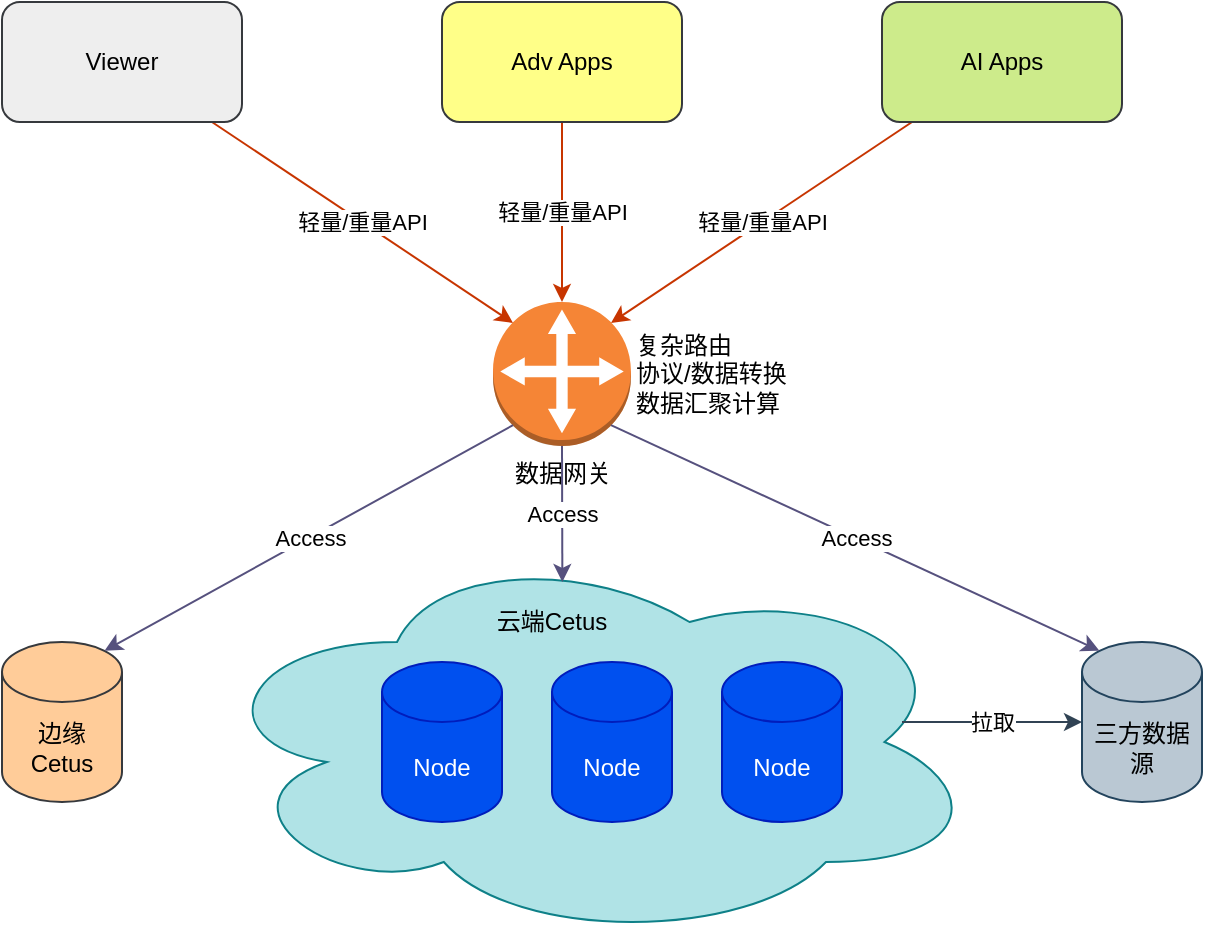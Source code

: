 <mxfile version="13.9.9" type="device"><diagram id="V3k1GM_uDK7blv9bH_ip" name="第 1 页"><mxGraphModel dx="1086" dy="926" grid="1" gridSize="10" guides="1" tooltips="1" connect="1" arrows="1" fold="1" page="1" pageScale="1" pageWidth="1169" pageHeight="827" math="0" shadow="0"><root><mxCell id="0"/><mxCell id="1" parent="0"/><mxCell id="gb47OSPC1r8byWadB7eI-15" value="轻量/重量API" style="rounded=0;orthogonalLoop=1;jettySize=auto;html=1;strokeColor=#C73500;fillColor=#fa6800;entryX=0.145;entryY=0.145;entryDx=0;entryDy=0;entryPerimeter=0;" parent="1" source="gb47OSPC1r8byWadB7eI-16" target="G6a4TVT8A_s6tCuuw_t0-1" edge="1"><mxGeometry relative="1" as="geometry"/></mxCell><mxCell id="gb47OSPC1r8byWadB7eI-16" value="Viewer" style="rounded=1;whiteSpace=wrap;html=1;fillColor=#eeeeee;strokeColor=#36393d;" parent="1" vertex="1"><mxGeometry x="40" y="40" width="120" height="60" as="geometry"/></mxCell><mxCell id="gb47OSPC1r8byWadB7eI-17" value="轻量/重量API" style="rounded=0;orthogonalLoop=1;jettySize=auto;html=1;entryX=0.5;entryY=0;entryDx=0;entryDy=0;entryPerimeter=0;strokeColor=#C73500;fillColor=#fa6800;" parent="1" source="gb47OSPC1r8byWadB7eI-18" target="G6a4TVT8A_s6tCuuw_t0-1" edge="1"><mxGeometry relative="1" as="geometry"/></mxCell><mxCell id="gb47OSPC1r8byWadB7eI-18" value="Adv Apps" style="rounded=1;whiteSpace=wrap;html=1;fillColor=#ffff88;strokeColor=#36393d;" parent="1" vertex="1"><mxGeometry x="260" y="40" width="120" height="60" as="geometry"/></mxCell><mxCell id="gb47OSPC1r8byWadB7eI-19" value="轻量/重量API" style="rounded=0;orthogonalLoop=1;jettySize=auto;html=1;entryX=0.855;entryY=0.145;entryDx=0;entryDy=0;entryPerimeter=0;fillColor=#fa6800;strokeColor=#C73500;" parent="1" source="gb47OSPC1r8byWadB7eI-20" target="G6a4TVT8A_s6tCuuw_t0-1" edge="1"><mxGeometry relative="1" as="geometry"/></mxCell><mxCell id="gb47OSPC1r8byWadB7eI-20" value="AI Apps" style="rounded=1;whiteSpace=wrap;html=1;fillColor=#cdeb8b;strokeColor=#36393d;" parent="1" vertex="1"><mxGeometry x="480" y="40" width="120" height="60" as="geometry"/></mxCell><mxCell id="gb47OSPC1r8byWadB7eI-28" value="边缘&lt;br&gt;Cetus" style="shape=cylinder3;whiteSpace=wrap;html=1;boundedLbl=1;backgroundOutline=1;size=15;fillColor=#ffcc99;strokeColor=#36393d;" parent="1" vertex="1"><mxGeometry x="40" y="360" width="60" height="80" as="geometry"/></mxCell><mxCell id="gb47OSPC1r8byWadB7eI-57" value="" style="group" parent="1" vertex="1" connectable="0"><mxGeometry x="140" y="310" width="390" height="200" as="geometry"/></mxCell><mxCell id="gb47OSPC1r8byWadB7eI-58" value="" style="ellipse;shape=cloud;whiteSpace=wrap;html=1;fillColor=#b0e3e6;strokeColor=#0e8088;" parent="gb47OSPC1r8byWadB7eI-57" vertex="1"><mxGeometry width="390" height="200" as="geometry"/></mxCell><mxCell id="gb47OSPC1r8byWadB7eI-59" value="Node" style="shape=cylinder3;whiteSpace=wrap;html=1;boundedLbl=1;backgroundOutline=1;size=15;fillColor=#0050ef;strokeColor=#001DBC;fontColor=#ffffff;" parent="gb47OSPC1r8byWadB7eI-57" vertex="1"><mxGeometry x="90" y="60" width="60" height="80" as="geometry"/></mxCell><mxCell id="gb47OSPC1r8byWadB7eI-60" value="Node" style="shape=cylinder3;whiteSpace=wrap;html=1;boundedLbl=1;backgroundOutline=1;size=15;fillColor=#0050ef;strokeColor=#001DBC;fontColor=#ffffff;" parent="gb47OSPC1r8byWadB7eI-57" vertex="1"><mxGeometry x="175" y="60" width="60" height="80" as="geometry"/></mxCell><mxCell id="gb47OSPC1r8byWadB7eI-61" value="Node" style="shape=cylinder3;whiteSpace=wrap;html=1;boundedLbl=1;backgroundOutline=1;size=15;fillColor=#0050ef;strokeColor=#001DBC;fontColor=#ffffff;" parent="gb47OSPC1r8byWadB7eI-57" vertex="1"><mxGeometry x="260" y="60" width="60" height="80" as="geometry"/></mxCell><mxCell id="gb47OSPC1r8byWadB7eI-62" value="云端Cetus" style="text;html=1;strokeColor=none;fillColor=none;align=center;verticalAlign=middle;whiteSpace=wrap;rounded=0;" parent="gb47OSPC1r8byWadB7eI-57" vertex="1"><mxGeometry x="140" y="30" width="70" height="20" as="geometry"/></mxCell><mxCell id="G6a4TVT8A_s6tCuuw_t0-1" value="数据网关" style="outlineConnect=0;dashed=0;verticalLabelPosition=bottom;verticalAlign=top;align=center;html=1;shape=mxgraph.aws3.customer_gateway;fillColor=#F58536;gradientColor=none;" parent="1" vertex="1"><mxGeometry x="285.5" y="190" width="69" height="72" as="geometry"/></mxCell><mxCell id="G6a4TVT8A_s6tCuuw_t0-4" value="三方数据源" style="shape=cylinder3;whiteSpace=wrap;html=1;boundedLbl=1;backgroundOutline=1;size=15;fillColor=#bac8d3;strokeColor=#23445d;" parent="1" vertex="1"><mxGeometry x="580" y="360" width="60" height="80" as="geometry"/></mxCell><mxCell id="G6a4TVT8A_s6tCuuw_t0-6" value="Access" style="endArrow=classic;html=1;exitX=0.145;exitY=0.855;exitDx=0;exitDy=0;exitPerimeter=0;entryX=0.855;entryY=0;entryDx=0;entryDy=4.35;entryPerimeter=0;fillColor=#d0cee2;strokeColor=#56517e;" parent="1" source="G6a4TVT8A_s6tCuuw_t0-1" target="gb47OSPC1r8byWadB7eI-28" edge="1"><mxGeometry width="50" height="50" relative="1" as="geometry"><mxPoint x="450" y="340" as="sourcePoint"/><mxPoint x="500" y="290" as="targetPoint"/></mxGeometry></mxCell><mxCell id="G6a4TVT8A_s6tCuuw_t0-7" value="Access" style="endArrow=classic;html=1;exitX=0.5;exitY=1;exitDx=0;exitDy=0;exitPerimeter=0;entryX=0.462;entryY=0.1;entryDx=0;entryDy=0;entryPerimeter=0;fillColor=#d0cee2;strokeColor=#56517e;" parent="1" source="G6a4TVT8A_s6tCuuw_t0-1" target="gb47OSPC1r8byWadB7eI-58" edge="1"><mxGeometry width="50" height="50" relative="1" as="geometry"><mxPoint x="545.505" y="221.56" as="sourcePoint"/><mxPoint x="350" y="310" as="targetPoint"/></mxGeometry></mxCell><mxCell id="G6a4TVT8A_s6tCuuw_t0-8" value="Access" style="endArrow=classic;html=1;exitX=0.855;exitY=0.855;exitDx=0;exitDy=0;exitPerimeter=0;entryX=0.145;entryY=0;entryDx=0;entryDy=4.35;entryPerimeter=0;fillColor=#d0cee2;strokeColor=#56517e;" parent="1" source="G6a4TVT8A_s6tCuuw_t0-1" target="G6a4TVT8A_s6tCuuw_t0-4" edge="1"><mxGeometry width="50" height="50" relative="1" as="geometry"><mxPoint x="315.505" y="301.56" as="sourcePoint"/><mxPoint x="120" y="390" as="targetPoint"/></mxGeometry></mxCell><mxCell id="G6a4TVT8A_s6tCuuw_t0-10" value="拉取" style="endArrow=classic;html=1;entryX=0;entryY=0.5;entryDx=0;entryDy=0;entryPerimeter=0;fillColor=#647687;strokeColor=#314354;" parent="1" target="G6a4TVT8A_s6tCuuw_t0-4" edge="1"><mxGeometry width="50" height="50" relative="1" as="geometry"><mxPoint x="490" y="400" as="sourcePoint"/><mxPoint x="670" y="540" as="targetPoint"/></mxGeometry></mxCell><mxCell id="G6a4TVT8A_s6tCuuw_t0-11" value="复杂路由&lt;br&gt;&lt;div style=&quot;&quot;&gt;&lt;span&gt;协议/数据转换&lt;/span&gt;&lt;/div&gt;数据汇聚计算" style="text;html=1;strokeColor=none;fillColor=none;align=left;verticalAlign=middle;whiteSpace=wrap;rounded=0;" parent="1" vertex="1"><mxGeometry x="354.5" y="216" width="140" height="20" as="geometry"/></mxCell></root></mxGraphModel></diagram></mxfile>